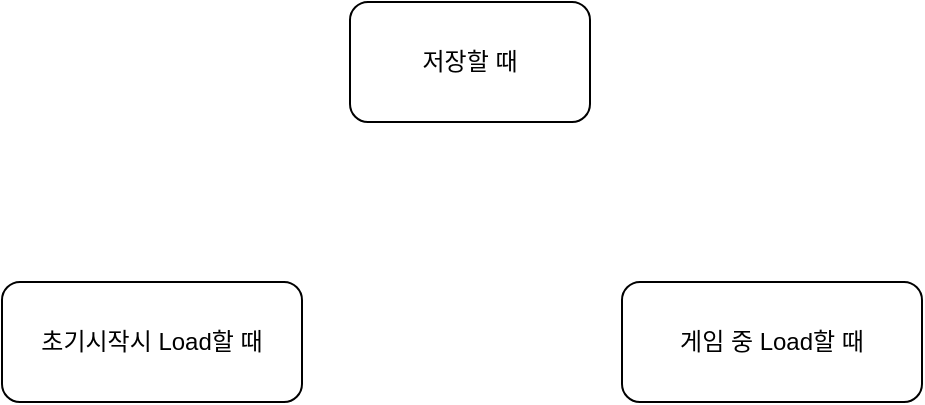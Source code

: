 <mxfile version="21.7.5" type="device">
  <diagram name="페이지-1" id="6AoS1lpXIIwriZsqpn54">
    <mxGraphModel dx="1098" dy="828" grid="1" gridSize="10" guides="1" tooltips="1" connect="1" arrows="1" fold="1" page="1" pageScale="1" pageWidth="827" pageHeight="1169" math="0" shadow="0">
      <root>
        <mxCell id="0" />
        <mxCell id="1" parent="0" />
        <mxCell id="bryRKfB2T5B8cKvrRu7s-1" value="저장할 때" style="rounded=1;whiteSpace=wrap;html=1;" vertex="1" parent="1">
          <mxGeometry x="354" y="190" width="120" height="60" as="geometry" />
        </mxCell>
        <mxCell id="bryRKfB2T5B8cKvrRu7s-2" value="초기시작시 Load할 때" style="rounded=1;whiteSpace=wrap;html=1;" vertex="1" parent="1">
          <mxGeometry x="180" y="330" width="150" height="60" as="geometry" />
        </mxCell>
        <mxCell id="bryRKfB2T5B8cKvrRu7s-3" value="게임 중 Load할 때" style="rounded=1;whiteSpace=wrap;html=1;" vertex="1" parent="1">
          <mxGeometry x="490" y="330" width="150" height="60" as="geometry" />
        </mxCell>
      </root>
    </mxGraphModel>
  </diagram>
</mxfile>
